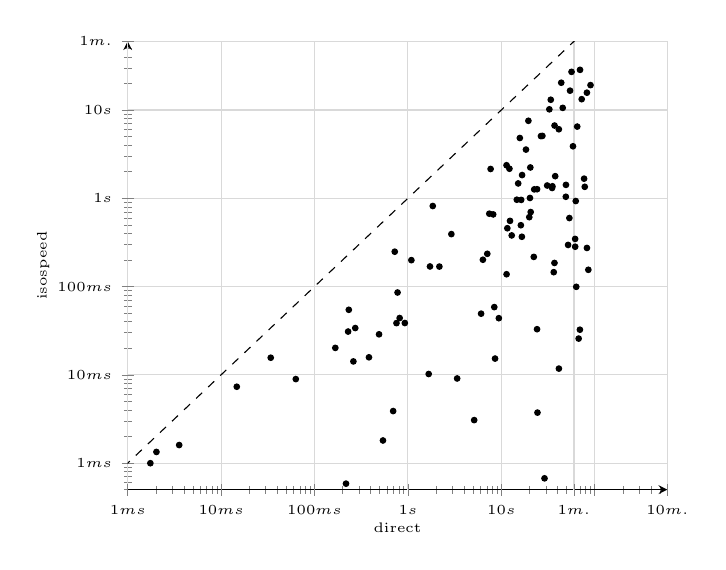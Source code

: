 \begin{tikzpicture}
\begin{axis}[
	font = \tiny,
	axis lines = left,
	axis lines = left,
	grid = major,
	grid style = {draw=gray!30},
	xmode = log,
	ymode = log,
	ymin = 0.5,
	ymax = 60000,
	xmin = 1,
	xmax = 600000,
	xlabel = {direct},
	ylabel = {isospeed},
	label shift = {-6pt},
	% log ticks with fixed point,
	xtick = {0.1, 1, 10, 100, 1000, 10000, 100000, 1000000, 10000000},
	ytick = {0.1, 1, 10, 100, 1000, 10000, 100000, 1000000, 10000000},
	xticklabels = \empty,
	yticklabels = \empty,
	extra x ticks = {0.1, 1, 10, 100, 1000, 10000, 60000, 600000, 1800000, 3600000},
	extra x tick labels = {$100 {\mu}s$, $1 ms$, $10 ms$, $100 ms$, $1 s$, $10 s$, $1 m.$, $10 m.$, $30 m.$, $1 h$},
	extra y ticks = {0.1, 1, 10, 100, 1000, 10000, 60000, 600000, 1800000, 3600000},
	extra y tick labels = {$100 {\mu}s$, $1 ms$, $10 ms$, $100 ms$, $1 s$, $10 s$, $1 m.$, $10 m.$, $30 m.$, $1 h$},
]
	\addplot [only marks, mark size=1pt] coordinates {
		(29041.248, 0.672)
		(14668.963, 963.487)
		(19514.787, 7553.503)
		(8418.548, 58.51)
		(229.153, 30.927)
		(1724.624, 169.011)
		(775.459, 85.666)
		(233.126, 54.535)
		(37785.928, 1781.447)
		(20662.096, 698.796)
		(7688.378, 2148.672)
		(260.909, 14.188)
		(22299.585, 216.822)
		(69477.132, 32.455)
		(11386.158, 2369.693)
		(723.447, 248.348)
		(67373.113, 25.739)
		(9420.698, 43.829)
		(72633.252, 13270.508)
		(41355.755, 6054.532)
		(63524.926, 99.354)
		(1670.393, 10.222)
		(37209.066, 6672.171)
		(56548.872, 27069.715)
		(6081.738, 49.3)
		(34.011, 15.626)
		(11613.41, 457.983)
		(383.226, 15.797)
		(43860.478, 20387.356)
		(82640.852, 273.815)
		(61789.389, 346.697)
		(6357.069, 201.26)
		(35313.393, 1368.6)
		(19945.011, 611.318)
		(41401.459, 11.764)
		(5128.188, 3.069)
		(18380.575, 3564.018)
		(2.031, 1.338)
		(20472.564, 2234.836)
		(12229.206, 2162.91)
		(26600.041, 5065.304)
		(58581.239, 3885.763)
		(16333.125, 959.093)
		(22542.034, 1262.6)
		(754.856, 38.527)
		(12934.453, 379.82)
		(15171.784, 1473.819)
		(14.725, 7.332)
		(816.154, 43.986)
		(63.086, 8.95)
		(45498.994, 10578.758)
		(3.558, 1.601)
		(927.845, 38.636)
		(16210.047, 495.324)
		(54495.265, 16572.852)
		(2921.94, 393.046)
		(7443.626, 669.253)
		(2174.205, 168.453)
		(16716.512, 1833.885)
		(8580.466, 15.281)
		(65046.729, 6492.753)
		(37123.488, 185.18)
		(167.106, 20.198)
		(1090.209, 199.224)
		(1.748, 0.997)
		(32705.654, 10188.033)
		(217.552, 0.585)
		(82593.55, 15720.946)
		(51953.041, 296.199)
		(11394.924, 137.951)
		(540.979, 1.804)
		(49123.889, 1040.641)
		(8191.246, 656.897)
		(491.183, 28.774)
		(24148.258, 32.88)
		(69713.343, 28532.709)
		(77068.745, 1669.658)
		(62747.388, 931.364)
		(85535.816, 154.899)
		(31028.622, 1396.046)
		(35010.638, 1309.188)
		(1847.13, 817.794)
		(24183.211, 1267.611)
		(12404.447, 554.913)
		(24410.668, 3.733)
		(78352.796, 1349.479)
		(16616.97, 366.633)
		(273.187, 33.891)
		(33875.689, 13075.128)
		(27555.142, 5093.056)
		(15809.255, 4821.187)
		(53595.508, 597.405)
		(7082.268, 235.037)
		(3369.351, 9.096)
		(695.675, 3.886)
		(20282.889, 1008.774)
		(61864.964, 282.707)
		(36454.146, 145.516)
		(49259.056, 1419.413)
		(90286.87, 19160.27)
	};
	\addplot+ [mark=none, black, dashed, domain=0.5:600000] {x};
\end{axis}
\end{tikzpicture}
